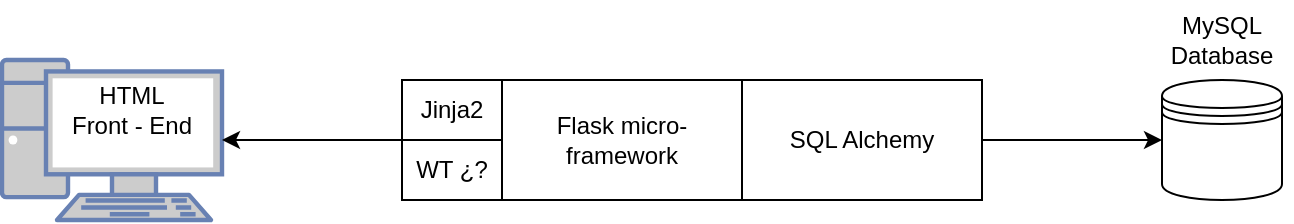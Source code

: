 <mxfile version="13.7.9" type="device"><diagram id="nPSc1W6OUpnGlznOWW1V" name="Page-1"><mxGraphModel dx="1250" dy="579" grid="1" gridSize="10" guides="1" tooltips="1" connect="1" arrows="1" fold="1" page="1" pageScale="1" pageWidth="850" pageHeight="1100" math="0" shadow="0"><root><mxCell id="0"/><mxCell id="1" parent="0"/><mxCell id="ApzmegSk0Df3pKPVcBFd-3" value="" style="fontColor=#0066CC;verticalAlign=top;verticalLabelPosition=bottom;labelPosition=center;align=center;html=1;outlineConnect=0;fillColor=#CCCCCC;strokeColor=#6881B3;gradientColor=none;gradientDirection=north;strokeWidth=2;shape=mxgraph.networks.pc;" vertex="1" parent="1"><mxGeometry x="80" y="120" width="110" height="80" as="geometry"/></mxCell><mxCell id="ApzmegSk0Df3pKPVcBFd-4" value="HTML &lt;br&gt;Front - End" style="text;html=1;strokeColor=none;fillColor=none;align=center;verticalAlign=middle;whiteSpace=wrap;rounded=0;" vertex="1" parent="1"><mxGeometry x="90" y="130" width="110" height="30" as="geometry"/></mxCell><mxCell id="ApzmegSk0Df3pKPVcBFd-5" value="Flask micro-framework" style="rounded=0;whiteSpace=wrap;html=1;" vertex="1" parent="1"><mxGeometry x="330" y="130" width="120" height="60" as="geometry"/></mxCell><mxCell id="ApzmegSk0Df3pKPVcBFd-11" style="edgeStyle=orthogonalEdgeStyle;rounded=0;orthogonalLoop=1;jettySize=auto;html=1;exitX=0;exitY=1;exitDx=0;exitDy=0;entryX=1;entryY=0.5;entryDx=0;entryDy=0;entryPerimeter=0;" edge="1" parent="1" source="ApzmegSk0Df3pKPVcBFd-6" target="ApzmegSk0Df3pKPVcBFd-3"><mxGeometry relative="1" as="geometry"><Array as="points"><mxPoint x="260" y="160"/><mxPoint x="260" y="160"/></Array></mxGeometry></mxCell><mxCell id="ApzmegSk0Df3pKPVcBFd-6" value="Jinja2" style="rounded=0;whiteSpace=wrap;html=1;" vertex="1" parent="1"><mxGeometry x="280" y="130" width="50" height="30" as="geometry"/></mxCell><mxCell id="ApzmegSk0Df3pKPVcBFd-7" value="WT ¿?" style="rounded=0;whiteSpace=wrap;html=1;" vertex="1" parent="1"><mxGeometry x="280" y="160" width="50" height="30" as="geometry"/></mxCell><mxCell id="ApzmegSk0Df3pKPVcBFd-12" style="edgeStyle=orthogonalEdgeStyle;rounded=0;orthogonalLoop=1;jettySize=auto;html=1;exitX=1;exitY=0.5;exitDx=0;exitDy=0;entryX=0;entryY=0.5;entryDx=0;entryDy=0;" edge="1" parent="1" source="ApzmegSk0Df3pKPVcBFd-9" target="ApzmegSk0Df3pKPVcBFd-10"><mxGeometry relative="1" as="geometry"/></mxCell><mxCell id="ApzmegSk0Df3pKPVcBFd-9" value="SQL Alchemy" style="rounded=0;whiteSpace=wrap;html=1;" vertex="1" parent="1"><mxGeometry x="450" y="130" width="120" height="60" as="geometry"/></mxCell><mxCell id="ApzmegSk0Df3pKPVcBFd-10" value="" style="shape=datastore;whiteSpace=wrap;html=1;" vertex="1" parent="1"><mxGeometry x="660" y="130" width="60" height="60" as="geometry"/></mxCell><mxCell id="ApzmegSk0Df3pKPVcBFd-13" value="MySQL Database" style="text;html=1;strokeColor=none;fillColor=none;align=center;verticalAlign=middle;whiteSpace=wrap;rounded=0;" vertex="1" parent="1"><mxGeometry x="655" y="90" width="70" height="40" as="geometry"/></mxCell></root></mxGraphModel></diagram></mxfile>